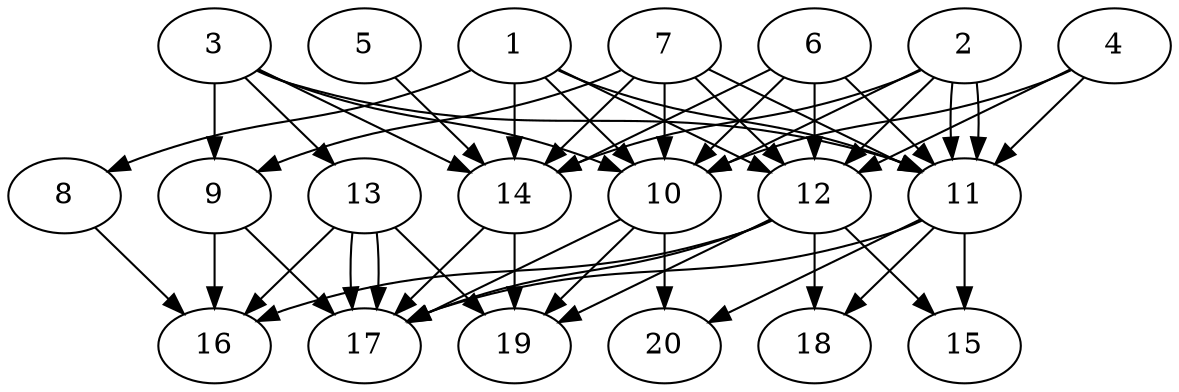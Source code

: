 // DAG automatically generated by daggen at Thu Oct  3 13:58:43 2019
// ./daggen --dot -n 20 --ccr 0.5 --fat 0.7 --regular 0.9 --density 0.9 --mindata 5242880 --maxdata 52428800 
digraph G {
  1 [size="81201152", alpha="0.17", expect_size="40600576"] 
  1 -> 8 [size ="40600576"]
  1 -> 10 [size ="40600576"]
  1 -> 11 [size ="40600576"]
  1 -> 12 [size ="40600576"]
  1 -> 14 [size ="40600576"]
  2 [size="102846464", alpha="0.10", expect_size="51423232"] 
  2 -> 10 [size ="51423232"]
  2 -> 11 [size ="51423232"]
  2 -> 11 [size ="51423232"]
  2 -> 12 [size ="51423232"]
  2 -> 14 [size ="51423232"]
  3 [size="25221120", alpha="0.08", expect_size="12610560"] 
  3 -> 9 [size ="12610560"]
  3 -> 10 [size ="12610560"]
  3 -> 11 [size ="12610560"]
  3 -> 13 [size ="12610560"]
  3 -> 14 [size ="12610560"]
  4 [size="38047744", alpha="0.14", expect_size="19023872"] 
  4 -> 10 [size ="19023872"]
  4 -> 11 [size ="19023872"]
  4 -> 12 [size ="19023872"]
  5 [size="74768384", alpha="0.10", expect_size="37384192"] 
  5 -> 14 [size ="37384192"]
  6 [size="69296128", alpha="0.19", expect_size="34648064"] 
  6 -> 10 [size ="34648064"]
  6 -> 11 [size ="34648064"]
  6 -> 12 [size ="34648064"]
  6 -> 14 [size ="34648064"]
  7 [size="98846720", alpha="0.04", expect_size="49423360"] 
  7 -> 9 [size ="49423360"]
  7 -> 10 [size ="49423360"]
  7 -> 11 [size ="49423360"]
  7 -> 12 [size ="49423360"]
  7 -> 14 [size ="49423360"]
  8 [size="66824192", alpha="0.16", expect_size="33412096"] 
  8 -> 16 [size ="33412096"]
  9 [size="44996608", alpha="0.12", expect_size="22498304"] 
  9 -> 16 [size ="22498304"]
  9 -> 17 [size ="22498304"]
  10 [size="81569792", alpha="0.15", expect_size="40784896"] 
  10 -> 17 [size ="40784896"]
  10 -> 19 [size ="40784896"]
  10 -> 20 [size ="40784896"]
  11 [size="15855616", alpha="0.13", expect_size="7927808"] 
  11 -> 15 [size ="7927808"]
  11 -> 17 [size ="7927808"]
  11 -> 18 [size ="7927808"]
  11 -> 20 [size ="7927808"]
  12 [size="97761280", alpha="0.17", expect_size="48880640"] 
  12 -> 15 [size ="48880640"]
  12 -> 16 [size ="48880640"]
  12 -> 17 [size ="48880640"]
  12 -> 18 [size ="48880640"]
  12 -> 19 [size ="48880640"]
  13 [size="52054016", alpha="0.02", expect_size="26027008"] 
  13 -> 16 [size ="26027008"]
  13 -> 17 [size ="26027008"]
  13 -> 17 [size ="26027008"]
  13 -> 19 [size ="26027008"]
  14 [size="91648000", alpha="0.15", expect_size="45824000"] 
  14 -> 17 [size ="45824000"]
  14 -> 19 [size ="45824000"]
  15 [size="61839360", alpha="0.15", expect_size="30919680"] 
  16 [size="16799744", alpha="0.10", expect_size="8399872"] 
  17 [size="10500096", alpha="0.08", expect_size="5250048"] 
  18 [size="27709440", alpha="0.17", expect_size="13854720"] 
  19 [size="101804032", alpha="0.05", expect_size="50902016"] 
  20 [size="66154496", alpha="0.02", expect_size="33077248"] 
}

